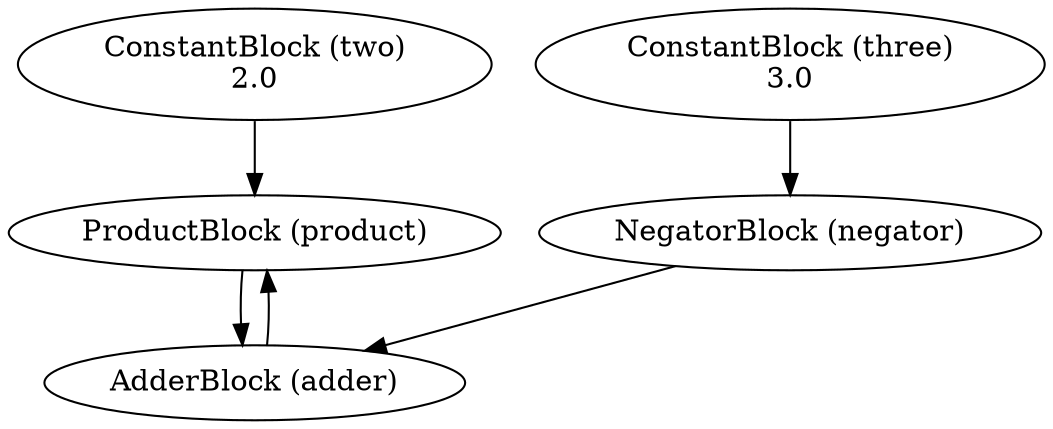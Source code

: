 digraph graphname
{two [label="ConstantBlock (two)\n2.0"];
three [label="ConstantBlock (three)\n3.0"];
product [label="ProductBlock (product)"];
two -> product [label=""];
adder -> product [label=""];
adder [label="AdderBlock (adder)"];
negator -> adder [label=""];
product -> adder [label=""];
negator [label="NegatorBlock (negator)"];
three -> negator [label=""];

}